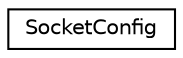 digraph G
{
  edge [fontname="Helvetica",fontsize="10",labelfontname="Helvetica",labelfontsize="10"];
  node [fontname="Helvetica",fontsize="10",shape=record];
  rankdir=LR;
  Node1 [label="SocketConfig",height=0.2,width=0.4,color="black", fillcolor="white", style="filled",URL="$struct_socket_config.html"];
}
